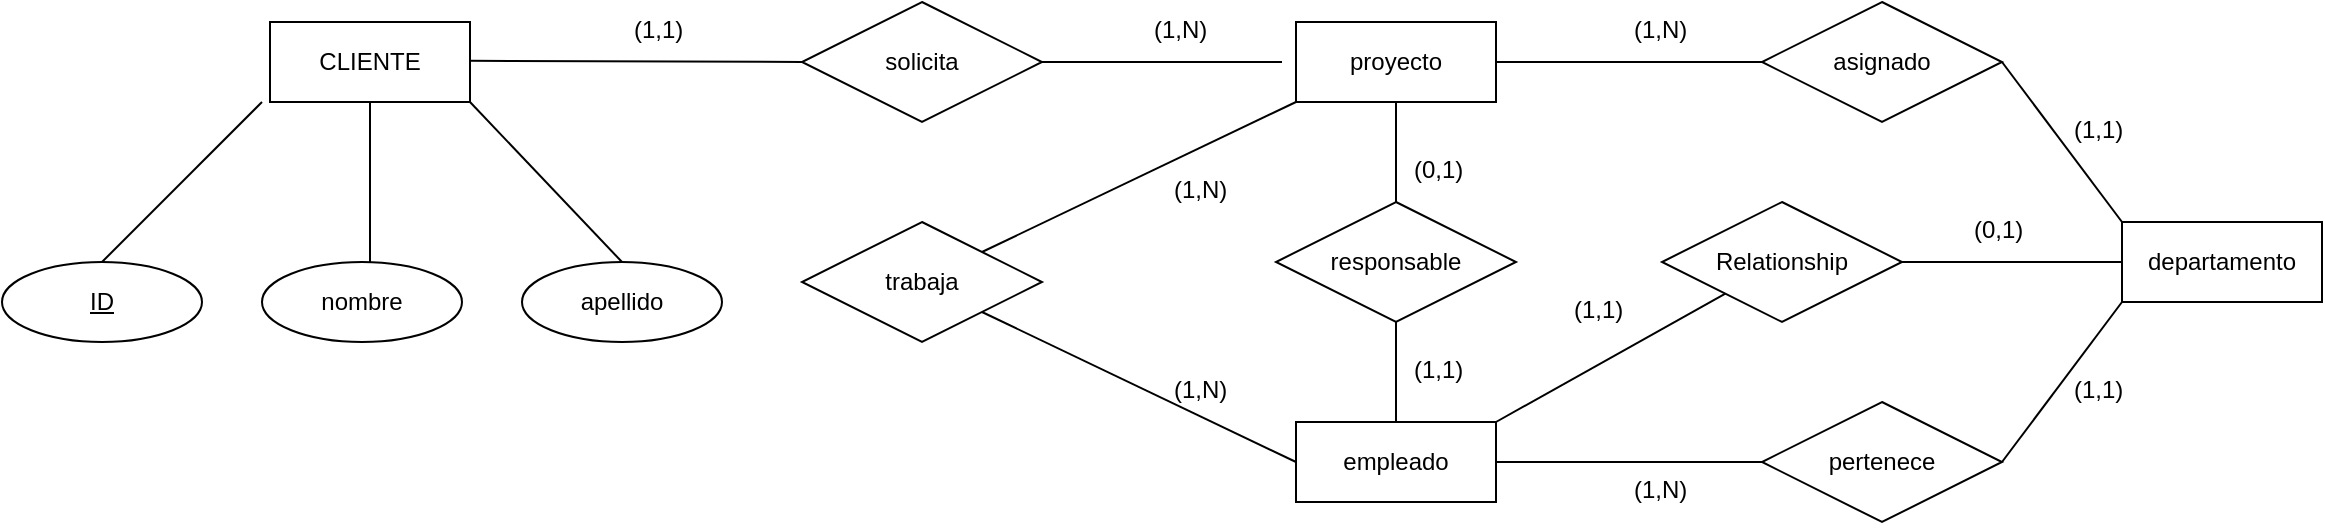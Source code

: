 <mxfile>
    <diagram id="vdsAxyu6wirc4ZWtadps" name="Page-1">
        <mxGraphModel dx="1066" dy="599" grid="1" gridSize="10" guides="1" tooltips="1" connect="1" arrows="1" fold="1" page="1" pageScale="1" pageWidth="1654" pageHeight="2336" math="0" shadow="0">
            <root>
                <mxCell id="0"/>
                <mxCell id="1" parent="0"/>
                <mxCell id="4" value="CLIENTE" style="whiteSpace=wrap;html=1;align=center;" vertex="1" parent="1">
                    <mxGeometry x="314" y="200" width="100" height="40" as="geometry"/>
                </mxCell>
                <mxCell id="6" value="apellido" style="ellipse;whiteSpace=wrap;html=1;align=center;" vertex="1" parent="1">
                    <mxGeometry x="440" y="320" width="100" height="40" as="geometry"/>
                </mxCell>
                <mxCell id="8" value="" style="endArrow=none;html=1;rounded=0;exitX=0.5;exitY=0;exitDx=0;exitDy=0;" edge="1" parent="1" source="13">
                    <mxGeometry relative="1" as="geometry">
                        <mxPoint x="240" y="140" as="sourcePoint"/>
                        <mxPoint x="310" y="240" as="targetPoint"/>
                    </mxGeometry>
                </mxCell>
                <mxCell id="9" value="" style="endArrow=none;html=1;rounded=0;entryX=0.5;entryY=0;entryDx=0;entryDy=0;exitX=1;exitY=1;exitDx=0;exitDy=0;" edge="1" parent="1" source="4" target="6">
                    <mxGeometry relative="1" as="geometry">
                        <mxPoint x="280" y="230" as="sourcePoint"/>
                        <mxPoint x="440" y="230" as="targetPoint"/>
                    </mxGeometry>
                </mxCell>
                <mxCell id="13" value="ID" style="ellipse;whiteSpace=wrap;html=1;align=center;fontStyle=4;" vertex="1" parent="1">
                    <mxGeometry x="180" y="320" width="100" height="40" as="geometry"/>
                </mxCell>
                <mxCell id="14" value="nombre" style="ellipse;whiteSpace=wrap;html=1;align=center;" vertex="1" parent="1">
                    <mxGeometry x="310" y="320" width="100" height="40" as="geometry"/>
                </mxCell>
                <mxCell id="15" value="solicita" style="shape=rhombus;perimeter=rhombusPerimeter;whiteSpace=wrap;html=1;align=center;" vertex="1" parent="1">
                    <mxGeometry x="580" y="190" width="120" height="60" as="geometry"/>
                </mxCell>
                <mxCell id="17" value="proyecto" style="whiteSpace=wrap;html=1;align=center;" vertex="1" parent="1">
                    <mxGeometry x="827" y="200" width="100" height="40" as="geometry"/>
                </mxCell>
                <mxCell id="18" value="" style="endArrow=none;html=1;rounded=0;entryX=0;entryY=0.5;entryDx=0;entryDy=0;" edge="1" parent="1" target="15">
                    <mxGeometry relative="1" as="geometry">
                        <mxPoint x="413.5" y="219.41" as="sourcePoint"/>
                        <mxPoint x="573.5" y="219.41" as="targetPoint"/>
                    </mxGeometry>
                </mxCell>
                <mxCell id="19" value="" style="endArrow=none;html=1;rounded=0;" edge="1" parent="1" source="15">
                    <mxGeometry relative="1" as="geometry">
                        <mxPoint x="440" y="120" as="sourcePoint"/>
                        <mxPoint x="820" y="220" as="targetPoint"/>
                        <Array as="points"/>
                    </mxGeometry>
                </mxCell>
                <mxCell id="20" value="(1,1)" style="text;strokeColor=none;fillColor=none;spacingLeft=4;spacingRight=4;overflow=hidden;rotatable=0;points=[[0,0.5],[1,0.5]];portConstraint=eastwest;fontSize=12;" vertex="1" parent="1">
                    <mxGeometry x="490" y="190" width="40" height="30" as="geometry"/>
                </mxCell>
                <mxCell id="21" value="(1,N)" style="text;strokeColor=none;fillColor=none;spacingLeft=4;spacingRight=4;overflow=hidden;rotatable=0;points=[[0,0.5],[1,0.5]];portConstraint=eastwest;fontSize=12;" vertex="1" parent="1">
                    <mxGeometry x="750" y="190" width="40" height="30" as="geometry"/>
                </mxCell>
                <mxCell id="22" value="empleado" style="whiteSpace=wrap;html=1;align=center;" vertex="1" parent="1">
                    <mxGeometry x="827" y="400" width="100" height="40" as="geometry"/>
                </mxCell>
                <mxCell id="23" value="responsable" style="shape=rhombus;perimeter=rhombusPerimeter;whiteSpace=wrap;html=1;align=center;" vertex="1" parent="1">
                    <mxGeometry x="817" y="290" width="120" height="60" as="geometry"/>
                </mxCell>
                <mxCell id="24" value="" style="endArrow=none;html=1;rounded=0;exitX=0.5;exitY=1;exitDx=0;exitDy=0;entryX=0.5;entryY=0;entryDx=0;entryDy=0;" edge="1" parent="1" source="17" target="23">
                    <mxGeometry relative="1" as="geometry">
                        <mxPoint x="777" y="270" as="sourcePoint"/>
                        <mxPoint x="937" y="270" as="targetPoint"/>
                    </mxGeometry>
                </mxCell>
                <mxCell id="25" value="" style="endArrow=none;html=1;rounded=0;exitX=0.5;exitY=1;exitDx=0;exitDy=0;entryX=0.5;entryY=0;entryDx=0;entryDy=0;" edge="1" parent="1" source="23" target="22">
                    <mxGeometry relative="1" as="geometry">
                        <mxPoint x="827" y="370" as="sourcePoint"/>
                        <mxPoint x="987" y="370" as="targetPoint"/>
                    </mxGeometry>
                </mxCell>
                <mxCell id="27" value="(0,1)" style="text;strokeColor=none;fillColor=none;spacingLeft=4;spacingRight=4;overflow=hidden;rotatable=0;points=[[0,0.5],[1,0.5]];portConstraint=eastwest;fontSize=12;" vertex="1" parent="1">
                    <mxGeometry x="880" y="260" width="40" height="30" as="geometry"/>
                </mxCell>
                <mxCell id="28" value="(1,1)" style="text;strokeColor=none;fillColor=none;spacingLeft=4;spacingRight=4;overflow=hidden;rotatable=0;points=[[0,0.5],[1,0.5]];portConstraint=eastwest;fontSize=12;" vertex="1" parent="1">
                    <mxGeometry x="880" y="360" width="40" height="30" as="geometry"/>
                </mxCell>
                <mxCell id="31" value="departamento" style="whiteSpace=wrap;html=1;align=center;" vertex="1" parent="1">
                    <mxGeometry x="1240" y="300" width="100" height="40" as="geometry"/>
                </mxCell>
                <mxCell id="32" value="asignado" style="shape=rhombus;perimeter=rhombusPerimeter;whiteSpace=wrap;html=1;align=center;" vertex="1" parent="1">
                    <mxGeometry x="1060" y="190" width="120" height="60" as="geometry"/>
                </mxCell>
                <mxCell id="33" value="pertenece" style="shape=rhombus;perimeter=rhombusPerimeter;whiteSpace=wrap;html=1;align=center;" vertex="1" parent="1">
                    <mxGeometry x="1060" y="390" width="120" height="60" as="geometry"/>
                </mxCell>
                <mxCell id="35" value="" style="endArrow=none;html=1;rounded=0;exitX=1;exitY=0.5;exitDx=0;exitDy=0;entryX=0;entryY=0;entryDx=0;entryDy=0;" edge="1" parent="1" source="32" target="31">
                    <mxGeometry relative="1" as="geometry">
                        <mxPoint x="730" y="270" as="sourcePoint"/>
                        <mxPoint x="890" y="270" as="targetPoint"/>
                    </mxGeometry>
                </mxCell>
                <mxCell id="36" value="" style="endArrow=none;html=1;rounded=0;exitX=1;exitY=0.5;exitDx=0;exitDy=0;entryX=0;entryY=1;entryDx=0;entryDy=0;" edge="1" parent="1" source="33" target="31">
                    <mxGeometry relative="1" as="geometry">
                        <mxPoint x="1130" y="390" as="sourcePoint"/>
                        <mxPoint x="1290" y="390" as="targetPoint"/>
                    </mxGeometry>
                </mxCell>
                <mxCell id="37" value="" style="endArrow=none;html=1;rounded=0;exitX=1;exitY=0.5;exitDx=0;exitDy=0;entryX=0;entryY=0.5;entryDx=0;entryDy=0;" edge="1" parent="1" source="17" target="32">
                    <mxGeometry relative="1" as="geometry">
                        <mxPoint x="910" y="260" as="sourcePoint"/>
                        <mxPoint x="1070" y="260" as="targetPoint"/>
                    </mxGeometry>
                </mxCell>
                <mxCell id="38" value="" style="endArrow=none;html=1;rounded=0;exitX=1;exitY=0.5;exitDx=0;exitDy=0;entryX=0;entryY=0.5;entryDx=0;entryDy=0;" edge="1" parent="1" source="22" target="33">
                    <mxGeometry relative="1" as="geometry">
                        <mxPoint x="927" y="470" as="sourcePoint"/>
                        <mxPoint x="1037" y="470" as="targetPoint"/>
                    </mxGeometry>
                </mxCell>
                <mxCell id="39" value="(1,N)" style="text;strokeColor=none;fillColor=none;spacingLeft=4;spacingRight=4;overflow=hidden;rotatable=0;points=[[0,0.5],[1,0.5]];portConstraint=eastwest;fontSize=12;" vertex="1" parent="1">
                    <mxGeometry x="990" y="190" width="40" height="30" as="geometry"/>
                </mxCell>
                <mxCell id="40" value="(1,1)" style="text;strokeColor=none;fillColor=none;spacingLeft=4;spacingRight=4;overflow=hidden;rotatable=0;points=[[0,0.5],[1,0.5]];portConstraint=eastwest;fontSize=12;" vertex="1" parent="1">
                    <mxGeometry x="1210" y="240" width="40" height="30" as="geometry"/>
                </mxCell>
                <mxCell id="41" value="(1,1)" style="text;strokeColor=none;fillColor=none;spacingLeft=4;spacingRight=4;overflow=hidden;rotatable=0;points=[[0,0.5],[1,0.5]];portConstraint=eastwest;fontSize=12;" vertex="1" parent="1">
                    <mxGeometry x="1210" y="370" width="40" height="30" as="geometry"/>
                </mxCell>
                <mxCell id="42" value="(1,N)" style="text;strokeColor=none;fillColor=none;spacingLeft=4;spacingRight=4;overflow=hidden;rotatable=0;points=[[0,0.5],[1,0.5]];portConstraint=eastwest;fontSize=12;" vertex="1" parent="1">
                    <mxGeometry x="990" y="420" width="40" height="30" as="geometry"/>
                </mxCell>
                <mxCell id="43" value="Relationship" style="shape=rhombus;perimeter=rhombusPerimeter;whiteSpace=wrap;html=1;align=center;" vertex="1" parent="1">
                    <mxGeometry x="1010" y="290" width="120" height="60" as="geometry"/>
                </mxCell>
                <mxCell id="45" value="" style="endArrow=none;html=1;rounded=0;exitX=1;exitY=0;exitDx=0;exitDy=0;" edge="1" parent="1" source="22" target="43">
                    <mxGeometry relative="1" as="geometry">
                        <mxPoint x="910" y="280" as="sourcePoint"/>
                        <mxPoint x="1070" y="280" as="targetPoint"/>
                    </mxGeometry>
                </mxCell>
                <mxCell id="47" value="" style="endArrow=none;html=1;rounded=0;exitX=1;exitY=0.5;exitDx=0;exitDy=0;entryX=0;entryY=0.5;entryDx=0;entryDy=0;" edge="1" parent="1" source="43" target="31">
                    <mxGeometry relative="1" as="geometry">
                        <mxPoint x="910" y="280" as="sourcePoint"/>
                        <mxPoint x="1070" y="280" as="targetPoint"/>
                    </mxGeometry>
                </mxCell>
                <mxCell id="48" value="(0,1)" style="text;strokeColor=none;fillColor=none;spacingLeft=4;spacingRight=4;overflow=hidden;rotatable=0;points=[[0,0.5],[1,0.5]];portConstraint=eastwest;fontSize=12;" vertex="1" parent="1">
                    <mxGeometry x="1160" y="290" width="40" height="30" as="geometry"/>
                </mxCell>
                <mxCell id="49" value="(1,1)" style="text;strokeColor=none;fillColor=none;spacingLeft=4;spacingRight=4;overflow=hidden;rotatable=0;points=[[0,0.5],[1,0.5]];portConstraint=eastwest;fontSize=12;" vertex="1" parent="1">
                    <mxGeometry x="960" y="330" width="40" height="30" as="geometry"/>
                </mxCell>
                <mxCell id="51" value="trabaja" style="shape=rhombus;perimeter=rhombusPerimeter;whiteSpace=wrap;html=1;align=center;" vertex="1" parent="1">
                    <mxGeometry x="580" y="300" width="120" height="60" as="geometry"/>
                </mxCell>
                <mxCell id="52" value="" style="endArrow=none;html=1;rounded=0;exitX=1;exitY=0;exitDx=0;exitDy=0;entryX=0;entryY=1;entryDx=0;entryDy=0;" edge="1" parent="1" source="51" target="17">
                    <mxGeometry relative="1" as="geometry">
                        <mxPoint x="680" y="300" as="sourcePoint"/>
                        <mxPoint x="840" y="300" as="targetPoint"/>
                    </mxGeometry>
                </mxCell>
                <mxCell id="53" value="" style="endArrow=none;html=1;rounded=0;exitX=1;exitY=1;exitDx=0;exitDy=0;entryX=0;entryY=0.5;entryDx=0;entryDy=0;" edge="1" parent="1" source="51" target="22">
                    <mxGeometry relative="1" as="geometry">
                        <mxPoint x="680" y="300" as="sourcePoint"/>
                        <mxPoint x="840" y="300" as="targetPoint"/>
                    </mxGeometry>
                </mxCell>
                <mxCell id="54" value="(1,N)" style="text;strokeColor=none;fillColor=none;spacingLeft=4;spacingRight=4;overflow=hidden;rotatable=0;points=[[0,0.5],[1,0.5]];portConstraint=eastwest;fontSize=12;" vertex="1" parent="1">
                    <mxGeometry x="760" y="270" width="40" height="30" as="geometry"/>
                </mxCell>
                <mxCell id="55" value="(1,N)" style="text;strokeColor=none;fillColor=none;spacingLeft=4;spacingRight=4;overflow=hidden;rotatable=0;points=[[0,0.5],[1,0.5]];portConstraint=eastwest;fontSize=12;" vertex="1" parent="1">
                    <mxGeometry x="760" y="370" width="40" height="30" as="geometry"/>
                </mxCell>
                <mxCell id="57" value="" style="endArrow=none;html=1;rounded=0;exitX=0.5;exitY=1;exitDx=0;exitDy=0;" edge="1" parent="1" source="4">
                    <mxGeometry relative="1" as="geometry">
                        <mxPoint x="430" y="450" as="sourcePoint"/>
                        <mxPoint x="364" y="320" as="targetPoint"/>
                    </mxGeometry>
                </mxCell>
            </root>
        </mxGraphModel>
    </diagram>
</mxfile>